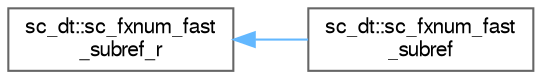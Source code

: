 digraph "Graphical Class Hierarchy"
{
 // LATEX_PDF_SIZE
  bgcolor="transparent";
  edge [fontname=FreeSans,fontsize=10,labelfontname=FreeSans,labelfontsize=10];
  node [fontname=FreeSans,fontsize=10,shape=box,height=0.2,width=0.4];
  rankdir="LR";
  Node0 [id="Node000000",label="sc_dt::sc_fxnum_fast\l_subref_r",height=0.2,width=0.4,color="grey40", fillcolor="white", style="filled",URL="$a01733.html",tooltip=" "];
  Node0 -> Node1 [id="edge163_Node000000_Node000001",dir="back",color="steelblue1",style="solid",tooltip=" "];
  Node1 [id="Node000001",label="sc_dt::sc_fxnum_fast\l_subref",height=0.2,width=0.4,color="grey40", fillcolor="white", style="filled",URL="$a01737.html",tooltip=" "];
}
